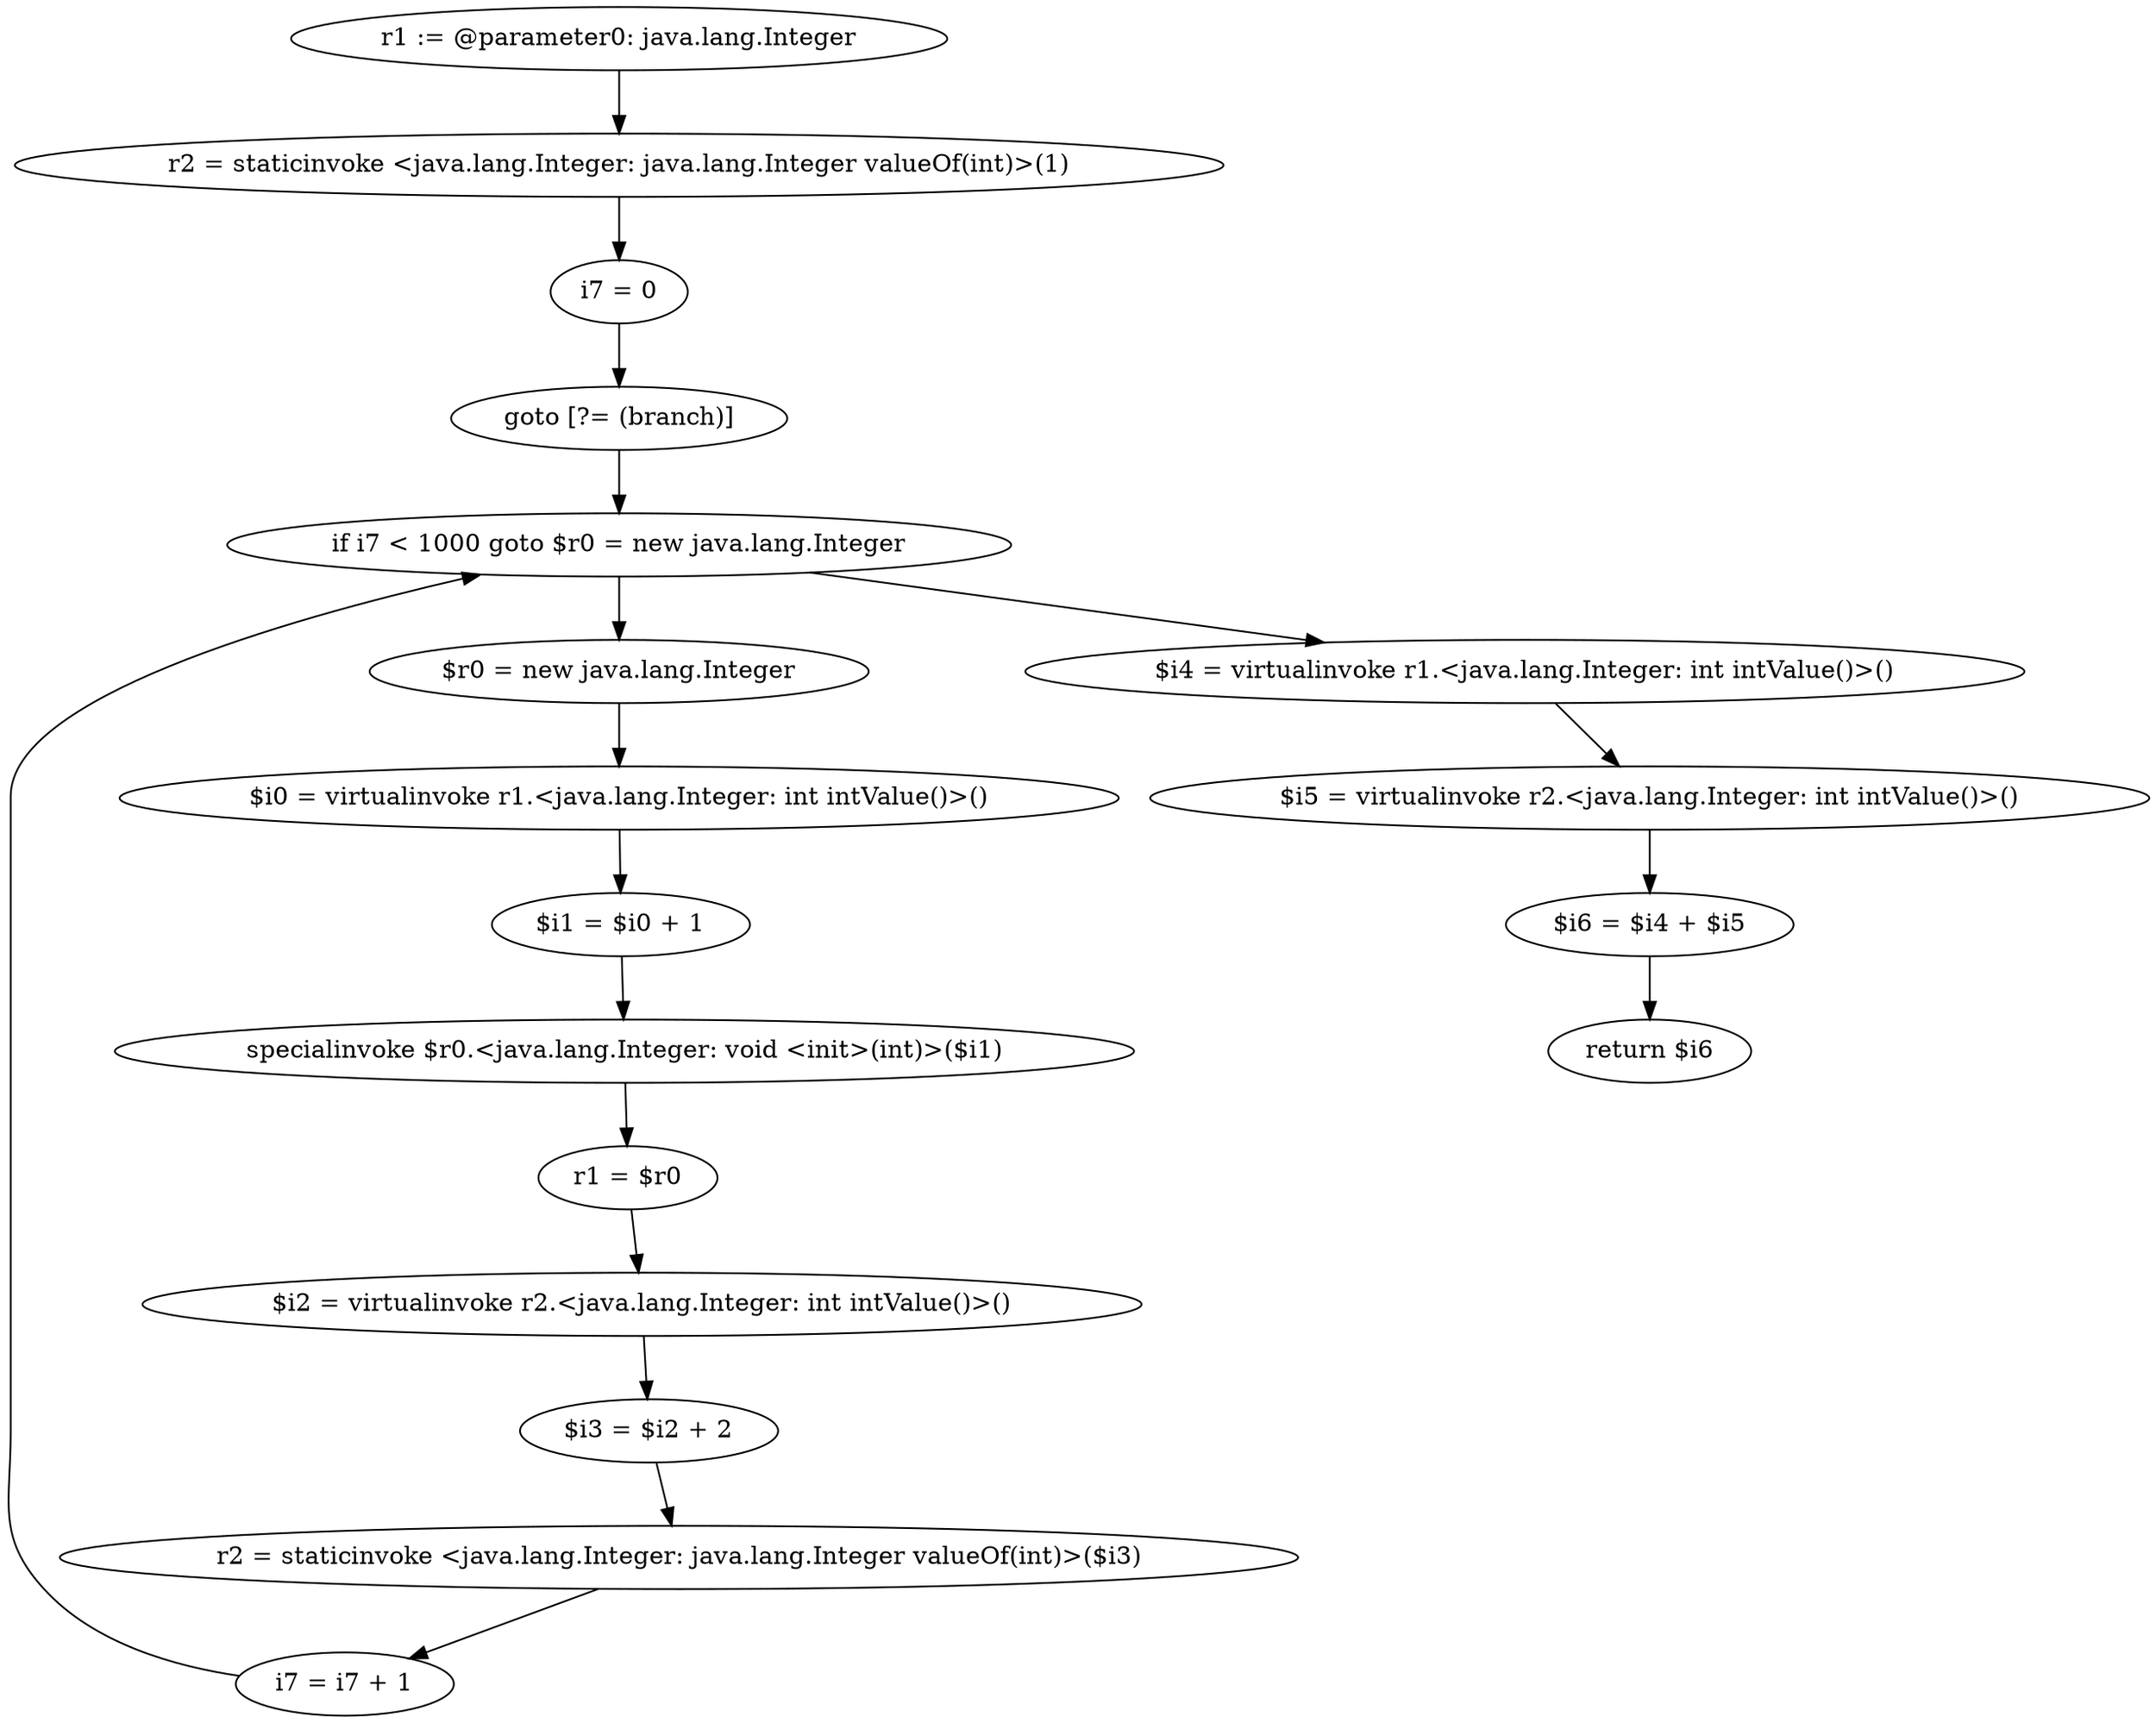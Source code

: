 digraph "unitGraph" {
    "r1 := @parameter0: java.lang.Integer"
    "r2 = staticinvoke <java.lang.Integer: java.lang.Integer valueOf(int)>(1)"
    "i7 = 0"
    "goto [?= (branch)]"
    "$r0 = new java.lang.Integer"
    "$i0 = virtualinvoke r1.<java.lang.Integer: int intValue()>()"
    "$i1 = $i0 + 1"
    "specialinvoke $r0.<java.lang.Integer: void <init>(int)>($i1)"
    "r1 = $r0"
    "$i2 = virtualinvoke r2.<java.lang.Integer: int intValue()>()"
    "$i3 = $i2 + 2"
    "r2 = staticinvoke <java.lang.Integer: java.lang.Integer valueOf(int)>($i3)"
    "i7 = i7 + 1"
    "if i7 < 1000 goto $r0 = new java.lang.Integer"
    "$i4 = virtualinvoke r1.<java.lang.Integer: int intValue()>()"
    "$i5 = virtualinvoke r2.<java.lang.Integer: int intValue()>()"
    "$i6 = $i4 + $i5"
    "return $i6"
    "r1 := @parameter0: java.lang.Integer"->"r2 = staticinvoke <java.lang.Integer: java.lang.Integer valueOf(int)>(1)";
    "r2 = staticinvoke <java.lang.Integer: java.lang.Integer valueOf(int)>(1)"->"i7 = 0";
    "i7 = 0"->"goto [?= (branch)]";
    "goto [?= (branch)]"->"if i7 < 1000 goto $r0 = new java.lang.Integer";
    "$r0 = new java.lang.Integer"->"$i0 = virtualinvoke r1.<java.lang.Integer: int intValue()>()";
    "$i0 = virtualinvoke r1.<java.lang.Integer: int intValue()>()"->"$i1 = $i0 + 1";
    "$i1 = $i0 + 1"->"specialinvoke $r0.<java.lang.Integer: void <init>(int)>($i1)";
    "specialinvoke $r0.<java.lang.Integer: void <init>(int)>($i1)"->"r1 = $r0";
    "r1 = $r0"->"$i2 = virtualinvoke r2.<java.lang.Integer: int intValue()>()";
    "$i2 = virtualinvoke r2.<java.lang.Integer: int intValue()>()"->"$i3 = $i2 + 2";
    "$i3 = $i2 + 2"->"r2 = staticinvoke <java.lang.Integer: java.lang.Integer valueOf(int)>($i3)";
    "r2 = staticinvoke <java.lang.Integer: java.lang.Integer valueOf(int)>($i3)"->"i7 = i7 + 1";
    "i7 = i7 + 1"->"if i7 < 1000 goto $r0 = new java.lang.Integer";
    "if i7 < 1000 goto $r0 = new java.lang.Integer"->"$i4 = virtualinvoke r1.<java.lang.Integer: int intValue()>()";
    "if i7 < 1000 goto $r0 = new java.lang.Integer"->"$r0 = new java.lang.Integer";
    "$i4 = virtualinvoke r1.<java.lang.Integer: int intValue()>()"->"$i5 = virtualinvoke r2.<java.lang.Integer: int intValue()>()";
    "$i5 = virtualinvoke r2.<java.lang.Integer: int intValue()>()"->"$i6 = $i4 + $i5";
    "$i6 = $i4 + $i5"->"return $i6";
}
